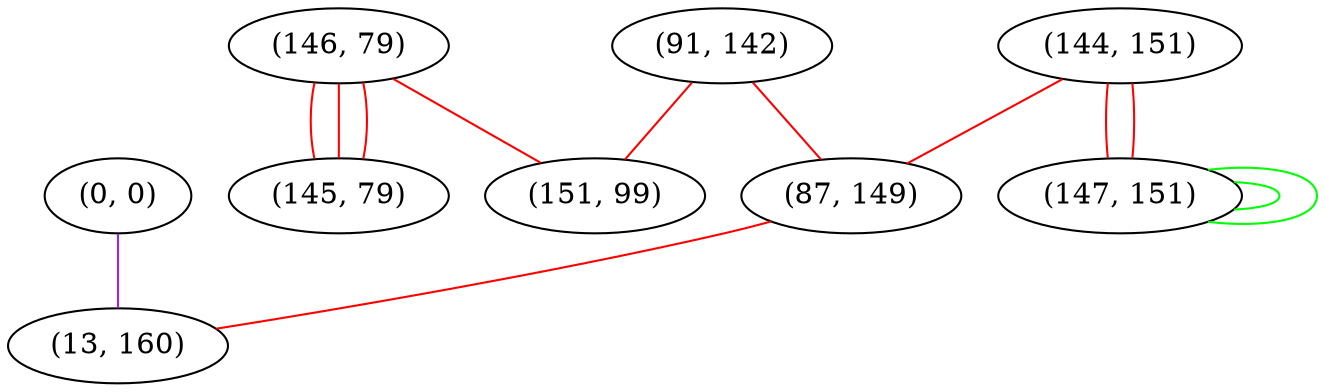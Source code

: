 graph "" {
"(0, 0)";
"(91, 142)";
"(146, 79)";
"(144, 151)";
"(151, 99)";
"(87, 149)";
"(147, 151)";
"(13, 160)";
"(145, 79)";
"(0, 0)" -- "(13, 160)"  [color=purple, key=0, weight=4];
"(91, 142)" -- "(151, 99)"  [color=red, key=0, weight=1];
"(91, 142)" -- "(87, 149)"  [color=red, key=0, weight=1];
"(146, 79)" -- "(151, 99)"  [color=red, key=0, weight=1];
"(146, 79)" -- "(145, 79)"  [color=red, key=0, weight=1];
"(146, 79)" -- "(145, 79)"  [color=red, key=1, weight=1];
"(146, 79)" -- "(145, 79)"  [color=red, key=2, weight=1];
"(144, 151)" -- "(147, 151)"  [color=red, key=0, weight=1];
"(144, 151)" -- "(147, 151)"  [color=red, key=1, weight=1];
"(144, 151)" -- "(87, 149)"  [color=red, key=0, weight=1];
"(87, 149)" -- "(13, 160)"  [color=red, key=0, weight=1];
"(147, 151)" -- "(147, 151)"  [color=green, key=0, weight=2];
"(147, 151)" -- "(147, 151)"  [color=green, key=1, weight=2];
}
